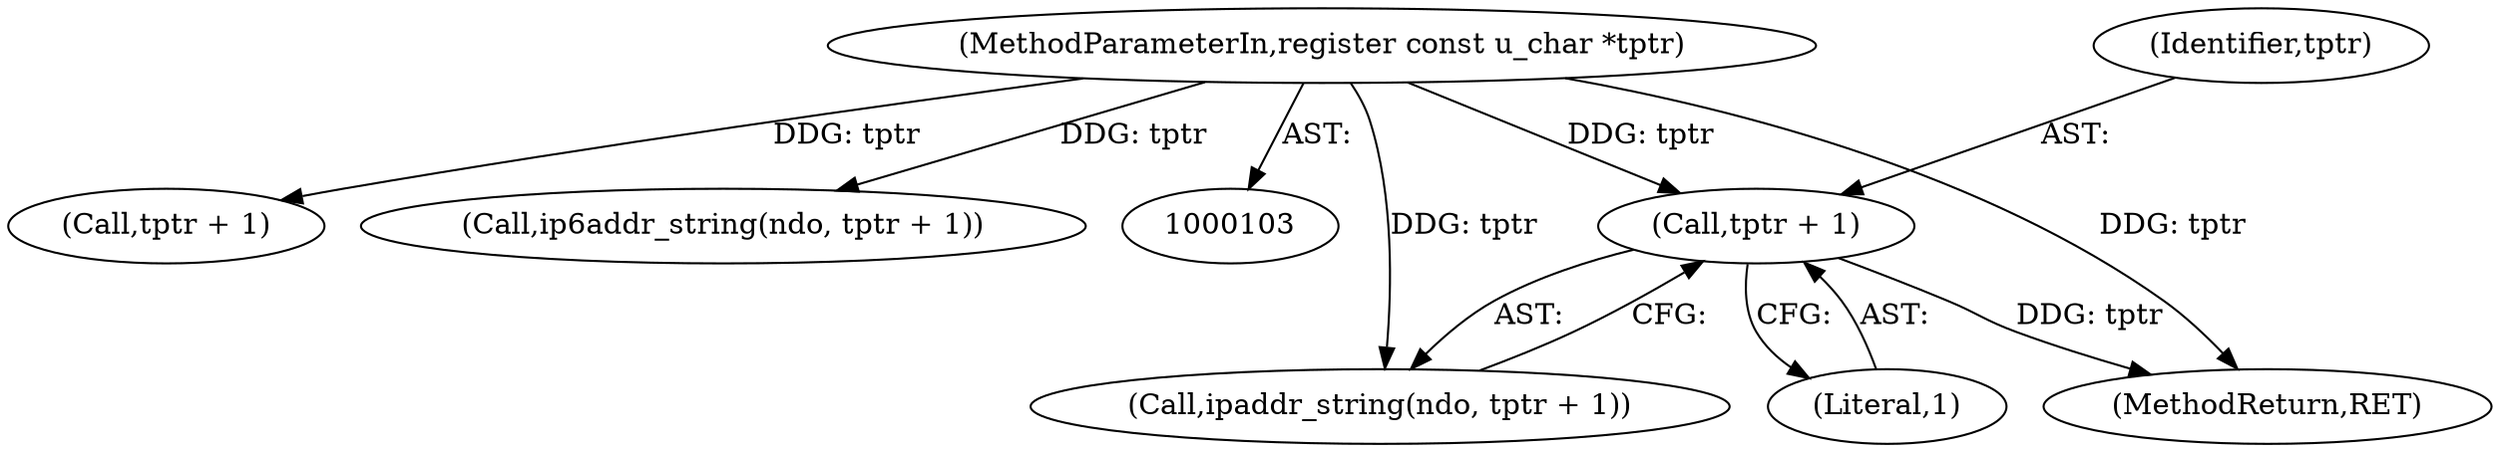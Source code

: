 digraph "0_tcpdump_5d340a5ca6e420a70297cdbdf777333f18bfdab7@pointer" {
"1000169" [label="(Call,tptr + 1)"];
"1000105" [label="(MethodParameterIn,register const u_char *tptr)"];
"1000211" [label="(MethodReturn,RET)"];
"1000105" [label="(MethodParameterIn,register const u_char *tptr)"];
"1000200" [label="(Call,tptr + 1)"];
"1000167" [label="(Call,ipaddr_string(ndo, tptr + 1))"];
"1000170" [label="(Identifier,tptr)"];
"1000171" [label="(Literal,1)"];
"1000198" [label="(Call,ip6addr_string(ndo, tptr + 1))"];
"1000169" [label="(Call,tptr + 1)"];
"1000169" -> "1000167"  [label="AST: "];
"1000169" -> "1000171"  [label="CFG: "];
"1000170" -> "1000169"  [label="AST: "];
"1000171" -> "1000169"  [label="AST: "];
"1000167" -> "1000169"  [label="CFG: "];
"1000169" -> "1000211"  [label="DDG: tptr"];
"1000105" -> "1000169"  [label="DDG: tptr"];
"1000105" -> "1000103"  [label="AST: "];
"1000105" -> "1000211"  [label="DDG: tptr"];
"1000105" -> "1000167"  [label="DDG: tptr"];
"1000105" -> "1000198"  [label="DDG: tptr"];
"1000105" -> "1000200"  [label="DDG: tptr"];
}
